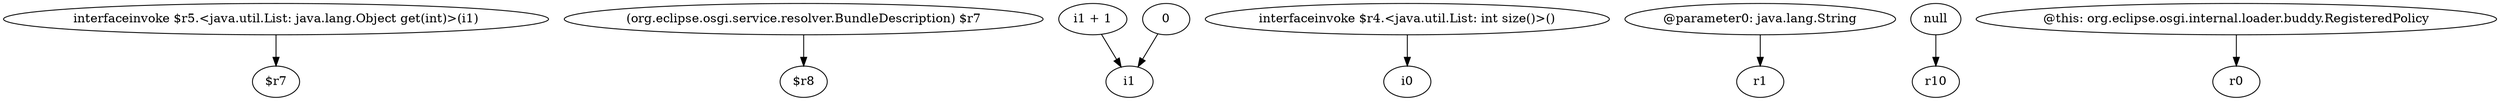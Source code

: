 digraph g {
0[label="interfaceinvoke $r5.<java.util.List: java.lang.Object get(int)>(i1)"]
1[label="$r7"]
0->1[label=""]
2[label="(org.eclipse.osgi.service.resolver.BundleDescription) $r7"]
3[label="$r8"]
2->3[label=""]
4[label="i1 + 1"]
5[label="i1"]
4->5[label=""]
6[label="interfaceinvoke $r4.<java.util.List: int size()>()"]
7[label="i0"]
6->7[label=""]
8[label="@parameter0: java.lang.String"]
9[label="r1"]
8->9[label=""]
10[label="0"]
10->5[label=""]
11[label="null"]
12[label="r10"]
11->12[label=""]
13[label="@this: org.eclipse.osgi.internal.loader.buddy.RegisteredPolicy"]
14[label="r0"]
13->14[label=""]
}
